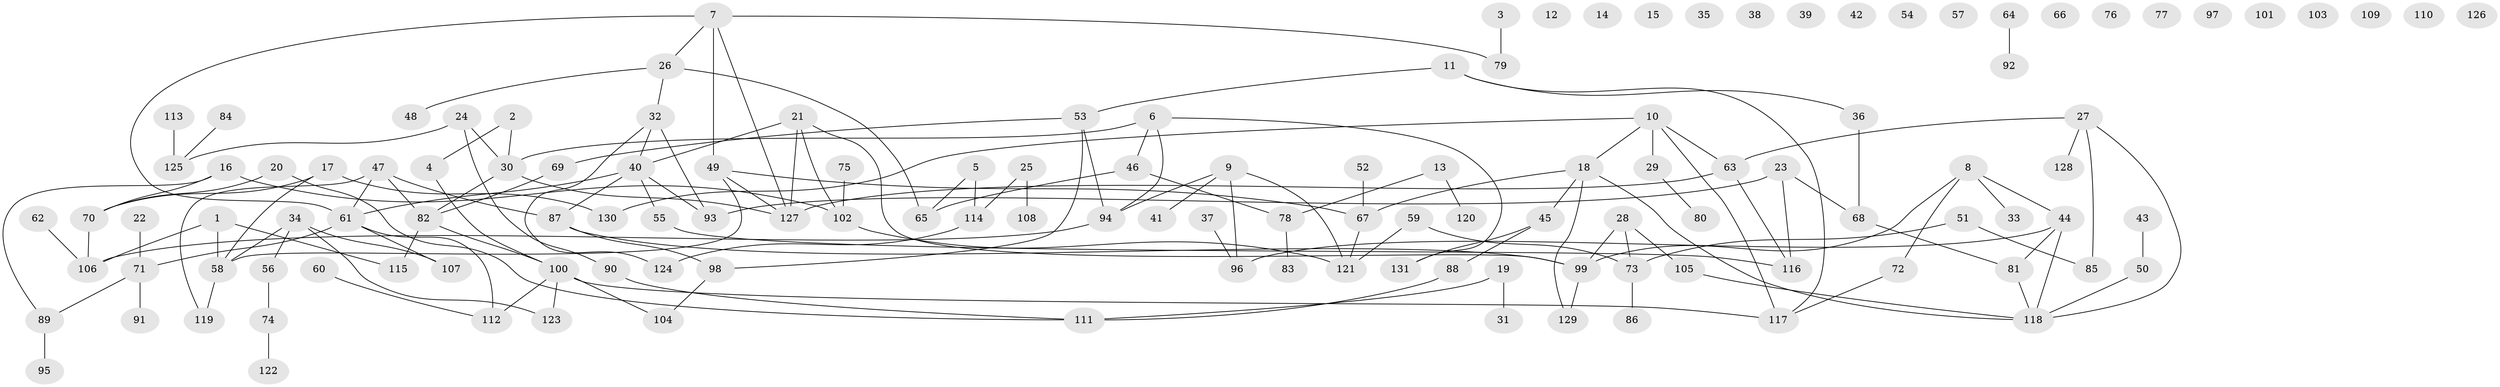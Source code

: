 // Generated by graph-tools (version 1.1) at 2025/49/03/09/25 03:49:04]
// undirected, 131 vertices, 155 edges
graph export_dot {
graph [start="1"]
  node [color=gray90,style=filled];
  1;
  2;
  3;
  4;
  5;
  6;
  7;
  8;
  9;
  10;
  11;
  12;
  13;
  14;
  15;
  16;
  17;
  18;
  19;
  20;
  21;
  22;
  23;
  24;
  25;
  26;
  27;
  28;
  29;
  30;
  31;
  32;
  33;
  34;
  35;
  36;
  37;
  38;
  39;
  40;
  41;
  42;
  43;
  44;
  45;
  46;
  47;
  48;
  49;
  50;
  51;
  52;
  53;
  54;
  55;
  56;
  57;
  58;
  59;
  60;
  61;
  62;
  63;
  64;
  65;
  66;
  67;
  68;
  69;
  70;
  71;
  72;
  73;
  74;
  75;
  76;
  77;
  78;
  79;
  80;
  81;
  82;
  83;
  84;
  85;
  86;
  87;
  88;
  89;
  90;
  91;
  92;
  93;
  94;
  95;
  96;
  97;
  98;
  99;
  100;
  101;
  102;
  103;
  104;
  105;
  106;
  107;
  108;
  109;
  110;
  111;
  112;
  113;
  114;
  115;
  116;
  117;
  118;
  119;
  120;
  121;
  122;
  123;
  124;
  125;
  126;
  127;
  128;
  129;
  130;
  131;
  1 -- 58;
  1 -- 106;
  1 -- 115;
  2 -- 4;
  2 -- 30;
  3 -- 79;
  4 -- 100;
  5 -- 65;
  5 -- 114;
  6 -- 30;
  6 -- 46;
  6 -- 94;
  6 -- 131;
  7 -- 26;
  7 -- 49;
  7 -- 61;
  7 -- 79;
  7 -- 127;
  8 -- 33;
  8 -- 44;
  8 -- 72;
  8 -- 99;
  9 -- 41;
  9 -- 94;
  9 -- 96;
  9 -- 121;
  10 -- 18;
  10 -- 29;
  10 -- 63;
  10 -- 117;
  10 -- 130;
  11 -- 36;
  11 -- 53;
  11 -- 117;
  13 -- 78;
  13 -- 120;
  16 -- 70;
  16 -- 89;
  16 -- 102;
  17 -- 58;
  17 -- 70;
  17 -- 130;
  18 -- 45;
  18 -- 67;
  18 -- 118;
  18 -- 129;
  19 -- 31;
  19 -- 111;
  20 -- 70;
  20 -- 111;
  21 -- 40;
  21 -- 99;
  21 -- 102;
  21 -- 127;
  22 -- 71;
  23 -- 68;
  23 -- 93;
  23 -- 116;
  24 -- 30;
  24 -- 90;
  24 -- 125;
  25 -- 108;
  25 -- 114;
  26 -- 32;
  26 -- 48;
  26 -- 65;
  27 -- 63;
  27 -- 85;
  27 -- 118;
  27 -- 128;
  28 -- 73;
  28 -- 99;
  28 -- 105;
  29 -- 80;
  30 -- 82;
  30 -- 127;
  32 -- 40;
  32 -- 93;
  32 -- 124;
  34 -- 56;
  34 -- 58;
  34 -- 107;
  34 -- 123;
  36 -- 68;
  37 -- 96;
  40 -- 55;
  40 -- 61;
  40 -- 87;
  40 -- 93;
  43 -- 50;
  44 -- 81;
  44 -- 96;
  44 -- 118;
  45 -- 88;
  45 -- 131;
  46 -- 65;
  46 -- 78;
  47 -- 61;
  47 -- 82;
  47 -- 87;
  47 -- 119;
  49 -- 58;
  49 -- 67;
  49 -- 127;
  50 -- 118;
  51 -- 73;
  51 -- 85;
  52 -- 67;
  53 -- 69;
  53 -- 94;
  53 -- 98;
  55 -- 116;
  56 -- 74;
  58 -- 119;
  59 -- 73;
  59 -- 121;
  60 -- 112;
  61 -- 71;
  61 -- 107;
  61 -- 112;
  62 -- 106;
  63 -- 116;
  63 -- 127;
  64 -- 92;
  67 -- 121;
  68 -- 81;
  69 -- 82;
  70 -- 106;
  71 -- 89;
  71 -- 91;
  72 -- 117;
  73 -- 86;
  74 -- 122;
  75 -- 102;
  78 -- 83;
  81 -- 118;
  82 -- 100;
  82 -- 115;
  84 -- 125;
  87 -- 98;
  87 -- 99;
  88 -- 111;
  89 -- 95;
  90 -- 111;
  94 -- 106;
  98 -- 104;
  99 -- 129;
  100 -- 104;
  100 -- 112;
  100 -- 117;
  100 -- 123;
  102 -- 121;
  105 -- 118;
  113 -- 125;
  114 -- 124;
}

